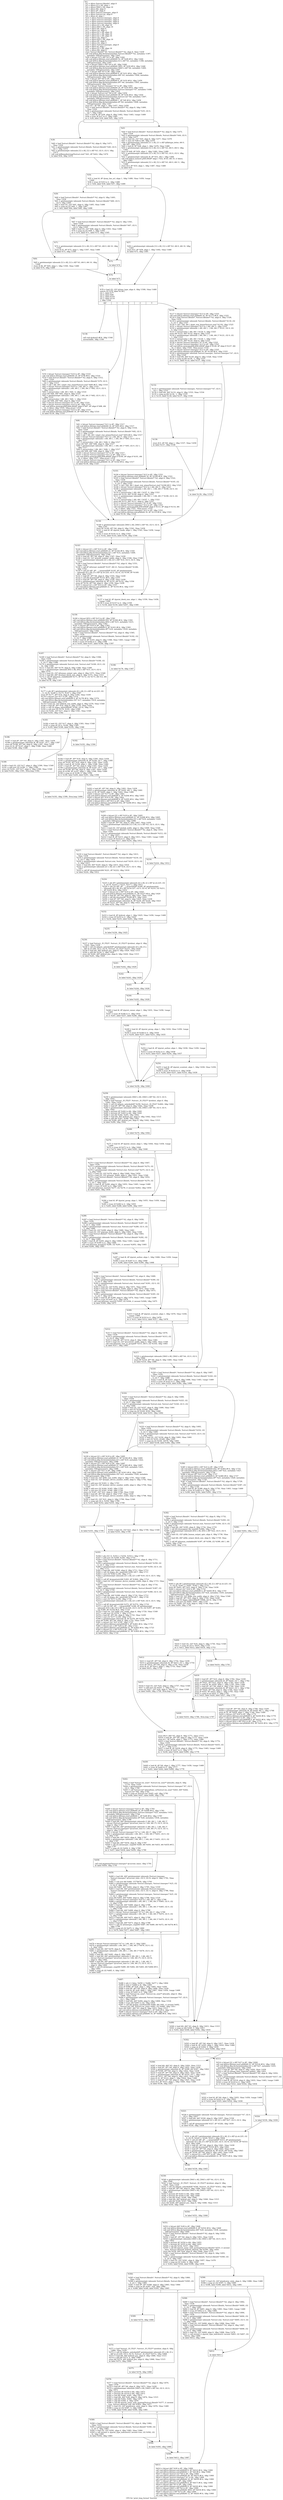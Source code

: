 digraph "CFG for 'print_long_format' function" {
	label="CFG for 'print_long_format' function";

	Node0x2399c70 [shape=record,label="{%1:\l  %2 = alloca %struct.fileinfo*, align 8\l  %3 = alloca [12 x i8], align 1\l  %4 = alloca [3643 x i8], align 16\l  %5 = alloca i64, align 8\l  %6 = alloca i8*, align 8\l  %7 = alloca %struct.timespec, align 8\l  %8 = alloca %struct.tm, align 8\l  %9 = alloca i8, align 1\l  %10 = alloca %struct.timespec, align 8\l  %11 = alloca %struct.timespec, align 8\l  %12 = alloca %struct.timespec, align 8\l  %13 = alloca %struct.timespec, align 8\l  %14 = alloca [21 x i8], align 16\l  %15 = alloca [652 x i8], align 16\l  %16 = alloca i8*, align 8\l  %17 = alloca i32, align 4\l  %18 = alloca [21 x i8], align 16\l  %19 = alloca [21 x i8], align 16\l  %20 = alloca [21 x i8], align 16\l  %21 = alloca i32, align 4\l  %22 = alloca [652 x i8], align 16\l  %23 = alloca i8*, align 8\l  %24 = alloca i32, align 4\l  %25 = alloca %struct.timespec, align 8\l  %26 = alloca i8, align 1\l  %27 = alloca [21 x i8], align 16\l  %28 = alloca i64, align 8\l  store %struct.fileinfo* %0, %struct.fileinfo** %2, align 8, !tbaa !1439\l  call void @llvm.dbg.declare(metadata %struct.fileinfo** %2, metadata !1397,\l... metadata !DIExpression()), !dbg !1443\l  %29 = bitcast [12 x i8]* %3 to i8*, !dbg !1444\l  call void @llvm.lifetime.start.p0i8(i64 12, i8* %29) #14, !dbg !1444\l  call void @llvm.dbg.declare(metadata [12 x i8]* %3, metadata !1398, metadata\l... !DIExpression()), !dbg !1445\l  %30 = bitcast [3643 x i8]* %4 to i8*, !dbg !1446\l  call void @llvm.lifetime.start.p0i8(i64 3643, i8* %30) #14, !dbg !1446\l  call void @llvm.dbg.declare(metadata [3643 x i8]* %4, metadata !1400,\l... metadata !DIExpression()), !dbg !1447\l  %31 = bitcast i64* %5 to i8*, !dbg !1448\l  call void @llvm.lifetime.start.p0i8(i64 8, i8* %31) #14, !dbg !1448\l  call void @llvm.dbg.declare(metadata i64* %5, metadata !1404, metadata\l... !DIExpression()), !dbg !1449\l  %32 = bitcast i8** %6 to i8*, !dbg !1450\l  call void @llvm.lifetime.start.p0i8(i64 8, i8* %32) #14, !dbg !1450\l  call void @llvm.dbg.declare(metadata i8** %6, metadata !1405, metadata\l... !DIExpression()), !dbg !1451\l  %33 = bitcast %struct.timespec* %7 to i8*, !dbg !1452\l  call void @llvm.lifetime.start.p0i8(i64 16, i8* %33) #14, !dbg !1452\l  call void @llvm.dbg.declare(metadata %struct.timespec* %7, metadata !1406,\l... metadata !DIExpression()), !dbg !1453\l  %34 = bitcast %struct.tm* %8 to i8*, !dbg !1454\l  call void @llvm.lifetime.start.p0i8(i64 56, i8* %34) #14, !dbg !1454\l  call void @llvm.dbg.declare(metadata %struct.tm* %8, metadata !1407,\l... metadata !DIExpression()), !dbg !1455\l  call void @llvm.lifetime.start.p0i8(i64 1, i8* %9) #14, !dbg !1456\l  call void @llvm.dbg.declare(metadata i8* %9, metadata !1408, metadata\l... !DIExpression()), !dbg !1457\l  store i8 1, i8* %9, align 1, !dbg !1457, !tbaa !1458\l  %35 = load %struct.fileinfo*, %struct.fileinfo** %2, align 8, !dbg !1460,\l... !tbaa !1439\l  %36 = getelementptr inbounds %struct.fileinfo, %struct.fileinfo* %35, i32 0,\l... i32 7, !dbg !1462\l  %37 = load i8, i8* %36, align 8, !dbg !1462, !tbaa !1463, !range !1469\l  %38 = trunc i8 %37 to i1, !dbg !1462\l  br i1 %38, label %39, label %43, !dbg !1470\l|{<s0>T|<s1>F}}"];
	Node0x2399c70:s0 -> Node0x239a7f0;
	Node0x2399c70:s1 -> Node0x239a840;
	Node0x239a7f0 [shape=record,label="{%39:\l\l  %40 = load %struct.fileinfo*, %struct.fileinfo** %2, align 8, !dbg !1471,\l... !tbaa !1439\l  %41 = getelementptr inbounds %struct.fileinfo, %struct.fileinfo* %40, i32 0,\l... i32 3, !dbg !1472\l  %42 = getelementptr inbounds [12 x i8], [12 x i8]* %3, i32 0, i32 0, !dbg\l... !1473\l  call void @filemodestring(%struct.stat* %41, i8* %42), !dbg !1474\l  br label %54, !dbg !1474\l}"];
	Node0x239a7f0 -> Node0x239a890;
	Node0x239a840 [shape=record,label="{%43:\l\l  %44 = load %struct.fileinfo*, %struct.fileinfo** %2, align 8, !dbg !1475,\l... !tbaa !1439\l  %45 = getelementptr inbounds %struct.fileinfo, %struct.fileinfo* %44, i32 0,\l... i32 4, !dbg !1477\l  %46 = load i32, i32* %45, align 8, !dbg !1477, !tbaa !1478\l  %47 = zext i32 %46 to i64, !dbg !1479\l  %48 = getelementptr inbounds [11 x i8], [11 x i8]* @filetype_letter, i64 0,\l... i64 %47, !dbg !1479\l  %49 = load i8, i8* %48, align 1, !dbg !1479, !tbaa !1480\l  %50 = getelementptr inbounds [12 x i8], [12 x i8]* %3, i64 0, i64 0, !dbg\l... !1481\l  store i8 %49, i8* %50, align 1, !dbg !1482, !tbaa !1480\l  %51 = getelementptr inbounds [12 x i8], [12 x i8]* %3, i32 0, i32 0, !dbg\l... !1483\l  %52 = getelementptr inbounds i8, i8* %51, i64 1, !dbg !1484\l  call void @llvm.memset.p0i8.i64(i8* align 1 %52, i8 63, i64 10, i1 false),\l... !dbg !1485\l  %53 = getelementptr inbounds [12 x i8], [12 x i8]* %3, i64 0, i64 11, !dbg\l... !1486\l  store i8 0, i8* %53, align 1, !dbg !1487, !tbaa !1480\l  br label %54\l}"];
	Node0x239a840 -> Node0x239a890;
	Node0x239a890 [shape=record,label="{%54:\l\l  %55 = load i8, i8* @any_has_acl, align 1, !dbg !1488, !tbaa !1458, !range\l... !1469\l  %56 = trunc i8 %55 to i1, !dbg !1488\l  br i1 %56, label %59, label %57, !dbg !1490\l|{<s0>T|<s1>F}}"];
	Node0x239a890:s0 -> Node0x239a930;
	Node0x239a890:s1 -> Node0x239a8e0;
	Node0x239a8e0 [shape=record,label="{%57:\l\l  %58 = getelementptr inbounds [12 x i8], [12 x i8]* %3, i64 0, i64 10, !dbg\l... !1491\l  store i8 0, i8* %58, align 1, !dbg !1492, !tbaa !1480\l  br label %75, !dbg !1491\l}"];
	Node0x239a8e0 -> Node0x239ab10;
	Node0x239a930 [shape=record,label="{%59:\l\l  %60 = load %struct.fileinfo*, %struct.fileinfo** %2, align 8, !dbg !1493,\l... !tbaa !1439\l  %61 = getelementptr inbounds %struct.fileinfo, %struct.fileinfo* %60, i32 0,\l... i32 9, !dbg !1495\l  %62 = load i32, i32* %61, align 4, !dbg !1495, !tbaa !1496\l  %63 = icmp eq i32 %62, 1, !dbg !1497\l  br i1 %63, label %64, label %66, !dbg !1498\l|{<s0>T|<s1>F}}"];
	Node0x239a930:s0 -> Node0x239a980;
	Node0x239a930:s1 -> Node0x239a9d0;
	Node0x239a980 [shape=record,label="{%64:\l\l  %65 = getelementptr inbounds [12 x i8], [12 x i8]* %3, i64 0, i64 10, !dbg\l... !1499\l  store i8 46, i8* %65, align 1, !dbg !1500, !tbaa !1480\l  br label %74, !dbg !1499\l}"];
	Node0x239a980 -> Node0x239aac0;
	Node0x239a9d0 [shape=record,label="{%66:\l\l  %67 = load %struct.fileinfo*, %struct.fileinfo** %2, align 8, !dbg !1501,\l... !tbaa !1439\l  %68 = getelementptr inbounds %struct.fileinfo, %struct.fileinfo* %67, i32 0,\l... i32 9, !dbg !1503\l  %69 = load i32, i32* %68, align 4, !dbg !1503, !tbaa !1496\l  %70 = icmp eq i32 %69, 2, !dbg !1504\l  br i1 %70, label %71, label %73, !dbg !1505\l|{<s0>T|<s1>F}}"];
	Node0x239a9d0:s0 -> Node0x239aa20;
	Node0x239a9d0:s1 -> Node0x239aa70;
	Node0x239aa20 [shape=record,label="{%71:\l\l  %72 = getelementptr inbounds [12 x i8], [12 x i8]* %3, i64 0, i64 10, !dbg\l... !1506\l  store i8 43, i8* %72, align 1, !dbg !1507, !tbaa !1480\l  br label %73, !dbg !1506\l}"];
	Node0x239aa20 -> Node0x239aa70;
	Node0x239aa70 [shape=record,label="{%73:\l\l  br label %74\l}"];
	Node0x239aa70 -> Node0x239aac0;
	Node0x239aac0 [shape=record,label="{%74:\l\l  br label %75\l}"];
	Node0x239aac0 -> Node0x239ab10;
	Node0x239ab10 [shape=record,label="{%75:\l\l  %76 = load i32, i32* @time_type, align 4, !dbg !1508, !tbaa !1480\l  switch i32 %76, label %138 [\l    i32 1, label %77\l    i32 0, label %90\l    i32 2, label %103\l    i32 3, label %116\l  ], !dbg !1509\l|{<s0>def|<s1>1|<s2>0|<s3>2|<s4>3}}"];
	Node0x239ab10:s0 -> Node0x239ad90;
	Node0x239ab10:s1 -> Node0x239ab60;
	Node0x239ab10:s2 -> Node0x239abb0;
	Node0x239ab10:s3 -> Node0x239ac00;
	Node0x239ab10:s4 -> Node0x239ac50;
	Node0x239ab60 [shape=record,label="{%77:\l\l  %78 = bitcast %struct.timespec* %10 to i8*, !dbg !1510\l  call void @llvm.lifetime.start.p0i8(i64 16, i8* %78) #14, !dbg !1510\l  %79 = load %struct.fileinfo*, %struct.fileinfo** %2, align 8, !dbg !1512,\l... !tbaa !1439\l  %80 = getelementptr inbounds %struct.fileinfo, %struct.fileinfo* %79, i32 0,\l... i32 3, !dbg !1513\l  %81 = call \{ i64, i64 \} @get_stat_ctime(%struct.stat* %80) #15, !dbg !1510\l  %82 = bitcast %struct.timespec* %10 to \{ i64, i64 \}*, !dbg !1510\l  %83 = getelementptr inbounds \{ i64, i64 \}, \{ i64, i64 \}* %82, i32 0, i32 0,\l... !dbg !1510\l  %84 = extractvalue \{ i64, i64 \} %81, 0, !dbg !1510\l  store i64 %84, i64* %83, align 8, !dbg !1510\l  %85 = getelementptr inbounds \{ i64, i64 \}, \{ i64, i64 \}* %82, i32 0, i32 1,\l... !dbg !1510\l  %86 = extractvalue \{ i64, i64 \} %81, 1, !dbg !1510\l  store i64 %86, i64* %85, align 8, !dbg !1510\l  %87 = bitcast %struct.timespec* %7 to i8*, !dbg !1510\l  %88 = bitcast %struct.timespec* %10 to i8*, !dbg !1510\l  call void @llvm.memcpy.p0i8.p0i8.i64(i8* align 8 %87, i8* align 8 %88, i64\l... 16, i1 false), !dbg !1510, !tbaa.struct !1514\l  %89 = bitcast %struct.timespec* %10 to i8*, !dbg !1510\l  call void @llvm.lifetime.end.p0i8(i64 16, i8* %89) #14, !dbg !1510\l  br label %139, !dbg !1516\l}"];
	Node0x239ab60 -> Node0x239ade0;
	Node0x239abb0 [shape=record,label="{%90:\l\l  %91 = bitcast %struct.timespec* %11 to i8*, !dbg !1517\l  call void @llvm.lifetime.start.p0i8(i64 16, i8* %91) #14, !dbg !1517\l  %92 = load %struct.fileinfo*, %struct.fileinfo** %2, align 8, !dbg !1518,\l... !tbaa !1439\l  %93 = getelementptr inbounds %struct.fileinfo, %struct.fileinfo* %92, i32 0,\l... i32 3, !dbg !1519\l  %94 = call \{ i64, i64 \} @get_stat_mtime(%struct.stat* %93) #15, !dbg !1517\l  %95 = bitcast %struct.timespec* %11 to \{ i64, i64 \}*, !dbg !1517\l  %96 = getelementptr inbounds \{ i64, i64 \}, \{ i64, i64 \}* %95, i32 0, i32 0,\l... !dbg !1517\l  %97 = extractvalue \{ i64, i64 \} %94, 0, !dbg !1517\l  store i64 %97, i64* %96, align 8, !dbg !1517\l  %98 = getelementptr inbounds \{ i64, i64 \}, \{ i64, i64 \}* %95, i32 0, i32 1,\l... !dbg !1517\l  %99 = extractvalue \{ i64, i64 \} %94, 1, !dbg !1517\l  store i64 %99, i64* %98, align 8, !dbg !1517\l  %100 = bitcast %struct.timespec* %7 to i8*, !dbg !1517\l  %101 = bitcast %struct.timespec* %11 to i8*, !dbg !1517\l  call void @llvm.memcpy.p0i8.p0i8.i64(i8* align 8 %100, i8* align 8 %101, i64\l... 16, i1 false), !dbg !1517, !tbaa.struct !1514\l  %102 = bitcast %struct.timespec* %11 to i8*, !dbg !1517\l  call void @llvm.lifetime.end.p0i8(i64 16, i8* %102) #14, !dbg !1517\l  br label %139, !dbg !1520\l}"];
	Node0x239abb0 -> Node0x239ade0;
	Node0x239ac00 [shape=record,label="{%103:\l\l  %104 = bitcast %struct.timespec* %12 to i8*, !dbg !1521\l  call void @llvm.lifetime.start.p0i8(i64 16, i8* %104) #14, !dbg !1521\l  %105 = load %struct.fileinfo*, %struct.fileinfo** %2, align 8, !dbg !1522,\l... !tbaa !1439\l  %106 = getelementptr inbounds %struct.fileinfo, %struct.fileinfo* %105, i32\l... 0, i32 3, !dbg !1523\l  %107 = call \{ i64, i64 \} @get_stat_atime(%struct.stat* %106) #15, !dbg !1521\l  %108 = bitcast %struct.timespec* %12 to \{ i64, i64 \}*, !dbg !1521\l  %109 = getelementptr inbounds \{ i64, i64 \}, \{ i64, i64 \}* %108, i32 0, i32\l... 0, !dbg !1521\l  %110 = extractvalue \{ i64, i64 \} %107, 0, !dbg !1521\l  store i64 %110, i64* %109, align 8, !dbg !1521\l  %111 = getelementptr inbounds \{ i64, i64 \}, \{ i64, i64 \}* %108, i32 0, i32\l... 1, !dbg !1521\l  %112 = extractvalue \{ i64, i64 \} %107, 1, !dbg !1521\l  store i64 %112, i64* %111, align 8, !dbg !1521\l  %113 = bitcast %struct.timespec* %7 to i8*, !dbg !1521\l  %114 = bitcast %struct.timespec* %12 to i8*, !dbg !1521\l  call void @llvm.memcpy.p0i8.p0i8.i64(i8* align 8 %113, i8* align 8 %114, i64\l... 16, i1 false), !dbg !1521, !tbaa.struct !1514\l  %115 = bitcast %struct.timespec* %12 to i8*, !dbg !1521\l  call void @llvm.lifetime.end.p0i8(i64 16, i8* %115) #14, !dbg !1521\l  br label %139, !dbg !1524\l}"];
	Node0x239ac00 -> Node0x239ade0;
	Node0x239ac50 [shape=record,label="{%116:\l\l  %117 = bitcast %struct.timespec* %13 to i8*, !dbg !1525\l  call void @llvm.lifetime.start.p0i8(i64 16, i8* %117) #14, !dbg !1525\l  %118 = load %struct.fileinfo*, %struct.fileinfo** %2, align 8, !dbg !1526,\l... !tbaa !1439\l  %119 = getelementptr inbounds %struct.fileinfo, %struct.fileinfo* %118, i32\l... 0, i32 3, !dbg !1527\l  %120 = call \{ i64, i64 \} @get_stat_btime(%struct.stat* %119), !dbg !1525\l  %121 = bitcast %struct.timespec* %13 to \{ i64, i64 \}*, !dbg !1525\l  %122 = getelementptr inbounds \{ i64, i64 \}, \{ i64, i64 \}* %121, i32 0, i32\l... 0, !dbg !1525\l  %123 = extractvalue \{ i64, i64 \} %120, 0, !dbg !1525\l  store i64 %123, i64* %122, align 8, !dbg !1525\l  %124 = getelementptr inbounds \{ i64, i64 \}, \{ i64, i64 \}* %121, i32 0, i32\l... 1, !dbg !1525\l  %125 = extractvalue \{ i64, i64 \} %120, 1, !dbg !1525\l  store i64 %125, i64* %124, align 8, !dbg !1525\l  %126 = bitcast %struct.timespec* %7 to i8*, !dbg !1525\l  %127 = bitcast %struct.timespec* %13 to i8*, !dbg !1525\l  call void @llvm.memcpy.p0i8.p0i8.i64(i8* align 8 %126, i8* align 8 %127, i64\l... 16, i1 false), !dbg !1525, !tbaa.struct !1514\l  %128 = bitcast %struct.timespec* %13 to i8*, !dbg !1525\l  call void @llvm.lifetime.end.p0i8(i64 16, i8* %128) #14, !dbg !1525\l  %129 = getelementptr inbounds %struct.timespec, %struct.timespec* %7, i32 0,\l... i32 0, !dbg !1528\l  %130 = load i64, i64* %129, align 8, !dbg !1528, !tbaa !1530\l  %131 = icmp eq i64 %130, -1, !dbg !1531\l  br i1 %131, label %132, label %137, !dbg !1532\l|{<s0>T|<s1>F}}"];
	Node0x239ac50:s0 -> Node0x239aca0;
	Node0x239ac50:s1 -> Node0x239ad40;
	Node0x239aca0 [shape=record,label="{%132:\l\l  %133 = getelementptr inbounds %struct.timespec, %struct.timespec* %7, i32 0,\l... i32 1, !dbg !1533\l  %134 = load i64, i64* %133, align 8, !dbg !1533, !tbaa !1534\l  %135 = icmp eq i64 %134, -1, !dbg !1535\l  br i1 %135, label %136, label %137, !dbg !1536\l|{<s0>T|<s1>F}}"];
	Node0x239aca0:s0 -> Node0x239acf0;
	Node0x239aca0:s1 -> Node0x239ad40;
	Node0x239acf0 [shape=record,label="{%136:\l\l  store i8 0, i8* %9, align 1, !dbg !1537, !tbaa !1458\l  br label %137, !dbg !1538\l}"];
	Node0x239acf0 -> Node0x239ad40;
	Node0x239ad40 [shape=record,label="{%137:\l\l  br label %139, !dbg !1539\l}"];
	Node0x239ad40 -> Node0x239ade0;
	Node0x239ad90 [shape=record,label="{%138:\l\l  call void @abort() #16, !dbg !1540\l  unreachable, !dbg !1540\l}"];
	Node0x239ade0 [shape=record,label="{%139:\l\l  %140 = getelementptr inbounds [3643 x i8], [3643 x i8]* %4, i32 0, i32 0,\l... !dbg !1541\l  store i8* %140, i8** %6, align 8, !dbg !1542, !tbaa !1439\l  %141 = load i8, i8* @print_inode, align 1, !dbg !1543, !tbaa !1458, !range\l... !1469\l  %142 = trunc i8 %141 to i1, !dbg !1543\l  br i1 %142, label %143, label %156, !dbg !1544\l|{<s0>T|<s1>F}}"];
	Node0x239ade0:s0 -> Node0x239ae30;
	Node0x239ade0:s1 -> Node0x239ae80;
	Node0x239ae30 [shape=record,label="{%143:\l\l  %144 = bitcast [21 x i8]* %14 to i8*, !dbg !1545\l  call void @llvm.lifetime.start.p0i8(i64 21, i8* %144) #14, !dbg !1545\l  call void @llvm.dbg.declare(metadata [21 x i8]* %14, metadata !1409,\l... metadata !DIExpression()), !dbg !1546\l  %145 = load i8*, i8** %6, align 8, !dbg !1547, !tbaa !1439\l  %146 = load i32, i32* @inode_number_width, align 4, !dbg !1548, !tbaa !1549\l  %147 = getelementptr inbounds [21 x i8], [21 x i8]* %14, i32 0, i32 0, !dbg\l... !1550\l  %148 = load %struct.fileinfo*, %struct.fileinfo** %2, align 8, !dbg !1551,\l... !tbaa !1439\l  %149 = call i8* @format_inode(i8* %147, i64 21, %struct.fileinfo* %148),\l... !dbg !1552\l  %150 = call i32 (i8*, i8*, ...) @sprintf(i8* %145, i8* getelementptr\l... inbounds ([5 x i8], [5 x i8]* @.str.224, i32 0, i32 0), i32 %146, i8* %149)\l... #14, !dbg !1553\l  %151 = load i8*, i8** %6, align 8, !dbg !1554, !tbaa !1439\l  %152 = call i64 @strlen(i8* %151) #15, !dbg !1555\l  %153 = load i8*, i8** %6, align 8, !dbg !1556, !tbaa !1439\l  %154 = getelementptr inbounds i8, i8* %153, i64 %152, !dbg !1556\l  store i8* %154, i8** %6, align 8, !dbg !1556, !tbaa !1439\l  %155 = bitcast [21 x i8]* %14 to i8*, !dbg !1557\l  call void @llvm.lifetime.end.p0i8(i64 21, i8* %155) #14, !dbg !1557\l  br label %156, !dbg !1558\l}"];
	Node0x239ae30 -> Node0x239ae80;
	Node0x239ae80 [shape=record,label="{%156:\l\l  %157 = load i8, i8* @print_block_size, align 1, !dbg !1559, !tbaa !1458,\l... !range !1469\l  %158 = trunc i8 %157 to i1, !dbg !1559\l  br i1 %158, label %159, label %207, !dbg !1560\l|{<s0>T|<s1>F}}"];
	Node0x239ae80:s0 -> Node0x239aed0;
	Node0x239ae80:s1 -> Node0x239b240;
	Node0x239aed0 [shape=record,label="{%159:\l\l  %160 = bitcast [652 x i8]* %15 to i8*, !dbg !1561\l  call void @llvm.lifetime.start.p0i8(i64 652, i8* %160) #14, !dbg !1561\l  call void @llvm.dbg.declare(metadata [652 x i8]* %15, metadata !1415,\l... metadata !DIExpression()), !dbg !1562\l  %161 = bitcast i8** %16 to i8*, !dbg !1563\l  call void @llvm.lifetime.start.p0i8(i64 8, i8* %161) #14, !dbg !1563\l  call void @llvm.dbg.declare(metadata i8** %16, metadata !1418, metadata\l... !DIExpression()), !dbg !1564\l  %162 = load %struct.fileinfo*, %struct.fileinfo** %2, align 8, !dbg !1565,\l... !tbaa !1439\l  %163 = getelementptr inbounds %struct.fileinfo, %struct.fileinfo* %162, i32\l... 0, i32 7, !dbg !1566\l  %164 = load i8, i8* %163, align 8, !dbg !1566, !tbaa !1463, !range !1469\l  %165 = trunc i8 %164 to i1, !dbg !1566\l  br i1 %165, label %167, label %166, !dbg !1567\l|{<s0>T|<s1>F}}"];
	Node0x239aed0:s0 -> Node0x239af70;
	Node0x239aed0:s1 -> Node0x239af20;
	Node0x239af20 [shape=record,label="{%166:\l\l  br label %176, !dbg !1567\l}"];
	Node0x239af20 -> Node0x239afc0;
	Node0x239af70 [shape=record,label="{%167:\l\l  %168 = load %struct.fileinfo*, %struct.fileinfo** %2, align 8, !dbg !1568,\l... !tbaa !1439\l  %169 = getelementptr inbounds %struct.fileinfo, %struct.fileinfo* %168, i32\l... 0, i32 3, !dbg !1568\l  %170 = getelementptr inbounds %struct.stat, %struct.stat* %169, i32 0, i32\l... 10, !dbg !1568\l  %171 = load i64, i64* %170, align 8, !dbg !1568, !tbaa !1569\l  %172 = getelementptr inbounds [652 x i8], [652 x i8]* %15, i32 0, i32 0,\l... !dbg !1570\l  %173 = load i32, i32* @human_output_opts, align 4, !dbg !1571, !tbaa !1549\l  %174 = load i64, i64* @output_block_size, align 8, !dbg !1572, !tbaa !1515\l  %175 = call i8* @human_readable(i64 %171, i8* %172, i32 %173, i64 512, i64\l... %174), !dbg !1573\l  br label %176, !dbg !1567\l}"];
	Node0x239af70 -> Node0x239afc0;
	Node0x239afc0 [shape=record,label="{%176:\l\l  %177 = phi i8* [ getelementptr inbounds ([2 x i8], [2 x i8]* @.str.225, i32\l... 0, i32 0), %166 ], [ %175, %167 ], !dbg !1567\l  store i8* %177, i8** %16, align 8, !dbg !1564, !tbaa !1439\l  %178 = bitcast i32* %17 to i8*, !dbg !1574\l  call void @llvm.lifetime.start.p0i8(i64 4, i8* %178) #14, !dbg !1574\l  call void @llvm.dbg.declare(metadata i32* %17, metadata !1419, metadata\l... !DIExpression()), !dbg !1575\l  %179 = load i32, i32* @block_size_width, align 4, !dbg !1576, !tbaa !1549\l  %180 = load i8*, i8** %16, align 8, !dbg !1578, !tbaa !1439\l  %181 = call i32 @gnu_mbswidth(i8* %180, i32 0), !dbg !1579\l  %182 = sub nsw i32 %179, %181, !dbg !1580\l  store i32 %182, i32* %17, align 4, !dbg !1581, !tbaa !1549\l  br label %183, !dbg !1582\l}"];
	Node0x239afc0 -> Node0x239b010;
	Node0x239b010 [shape=record,label="{%183:\l\l  %184 = load i32, i32* %17, align 4, !dbg !1583, !tbaa !1549\l  %185 = icmp slt i32 0, %184, !dbg !1585\l  br i1 %185, label %186, label %192, !dbg !1586\l|{<s0>T|<s1>F}}"];
	Node0x239b010:s0 -> Node0x239b060;
	Node0x239b010:s1 -> Node0x239b100;
	Node0x239b060 [shape=record,label="{%186:\l\l  %187 = load i8*, i8** %6, align 8, !dbg !1587, !tbaa !1439\l  %188 = getelementptr inbounds i8, i8* %187, i32 1, !dbg !1587\l  store i8* %188, i8** %6, align 8, !dbg !1587, !tbaa !1439\l  store i8 32, i8* %187, align 1, !dbg !1588, !tbaa !1480\l  br label %189, !dbg !1589\l}"];
	Node0x239b060 -> Node0x239b0b0;
	Node0x239b0b0 [shape=record,label="{%189:\l\l  %190 = load i32, i32* %17, align 4, !dbg !1590, !tbaa !1549\l  %191 = add nsw i32 %190, -1, !dbg !1590\l  store i32 %191, i32* %17, align 4, !dbg !1590, !tbaa !1549\l  br label %183, !dbg !1591, !llvm.loop !1592\l}"];
	Node0x239b0b0 -> Node0x239b010;
	Node0x239b100 [shape=record,label="{%192:\l\l  br label %193, !dbg !1594\l}"];
	Node0x239b100 -> Node0x239b150;
	Node0x239b150 [shape=record,label="{%193:\l\l  %194 = load i8*, i8** %16, align 8, !dbg !1595, !tbaa !1439\l  %195 = getelementptr inbounds i8, i8* %194, i32 1, !dbg !1595\l  store i8* %195, i8** %16, align 8, !dbg !1595, !tbaa !1439\l  %196 = load i8, i8* %194, align 1, !dbg !1596, !tbaa !1480\l  %197 = load i8*, i8** %6, align 8, !dbg !1597, !tbaa !1439\l  %198 = getelementptr inbounds i8, i8* %197, i32 1, !dbg !1597\l  store i8* %198, i8** %6, align 8, !dbg !1597, !tbaa !1439\l  store i8 %196, i8* %197, align 1, !dbg !1598, !tbaa !1480\l  %199 = icmp ne i8 %196, 0, !dbg !1594\l  br i1 %199, label %200, label %201, !dbg !1594\l|{<s0>T|<s1>F}}"];
	Node0x239b150:s0 -> Node0x239b1a0;
	Node0x239b150:s1 -> Node0x239b1f0;
	Node0x239b1a0 [shape=record,label="{%200:\l\l  br label %193, !dbg !1599, !llvm.loop !1600\l}"];
	Node0x239b1a0 -> Node0x239b150;
	Node0x239b1f0 [shape=record,label="{%201:\l\l  %202 = load i8*, i8** %6, align 8, !dbg !1601, !tbaa !1439\l  %203 = getelementptr inbounds i8, i8* %202, i64 -1, !dbg !1601\l  store i8 32, i8* %203, align 1, !dbg !1602, !tbaa !1480\l  %204 = bitcast i32* %17 to i8*, !dbg !1603\l  call void @llvm.lifetime.end.p0i8(i64 4, i8* %204) #14, !dbg !1603\l  %205 = bitcast i8** %16 to i8*, !dbg !1603\l  call void @llvm.lifetime.end.p0i8(i64 8, i8* %205) #14, !dbg !1603\l  %206 = bitcast [652 x i8]* %15 to i8*, !dbg !1603\l  call void @llvm.lifetime.end.p0i8(i64 652, i8* %206) #14, !dbg !1603\l  br label %207, !dbg !1604\l}"];
	Node0x239b1f0 -> Node0x239b240;
	Node0x239b240 [shape=record,label="{%207:\l\l  %208 = bitcast [21 x i8]* %18 to i8*, !dbg !1605\l  call void @llvm.lifetime.start.p0i8(i64 21, i8* %208) #14, !dbg !1605\l  call void @llvm.dbg.declare(metadata [21 x i8]* %18, metadata !1420,\l... metadata !DIExpression()), !dbg !1606\l  %209 = load i8*, i8** %6, align 8, !dbg !1607, !tbaa !1439\l  %210 = getelementptr inbounds [12 x i8], [12 x i8]* %3, i32 0, i32 0, !dbg\l... !1608\l  %211 = load i32, i32* @nlink_width, align 4, !dbg !1609, !tbaa !1549\l  %212 = load %struct.fileinfo*, %struct.fileinfo** %2, align 8, !dbg !1610,\l... !tbaa !1439\l  %213 = getelementptr inbounds %struct.fileinfo, %struct.fileinfo* %212, i32\l... 0, i32 7, !dbg !1611\l  %214 = load i8, i8* %213, align 8, !dbg !1611, !tbaa !1463, !range !1469\l  %215 = trunc i8 %214 to i1, !dbg !1611\l  br i1 %215, label %217, label %216, !dbg !1612\l|{<s0>T|<s1>F}}"];
	Node0x239b240:s0 -> Node0x239b2e0;
	Node0x239b240:s1 -> Node0x239b290;
	Node0x239b290 [shape=record,label="{%216:\l\l  br label %224, !dbg !1612\l}"];
	Node0x239b290 -> Node0x239b330;
	Node0x239b2e0 [shape=record,label="{%217:\l\l  %218 = load %struct.fileinfo*, %struct.fileinfo** %2, align 8, !dbg !1613,\l... !tbaa !1439\l  %219 = getelementptr inbounds %struct.fileinfo, %struct.fileinfo* %218, i32\l... 0, i32 3, !dbg !1614\l  %220 = getelementptr inbounds %struct.stat, %struct.stat* %219, i32 0, i32\l... 2, !dbg !1615\l  %221 = load i64, i64* %220, align 8, !dbg !1615, !tbaa !1616\l  %222 = getelementptr inbounds [21 x i8], [21 x i8]* %18, i32 0, i32 0, !dbg\l... !1617\l  %223 = call i8* @umaxtostr(i64 %221, i8* %222), !dbg !1618\l  br label %224, !dbg !1612\l}"];
	Node0x239b2e0 -> Node0x239b330;
	Node0x239b330 [shape=record,label="{%224:\l\l  %225 = phi i8* [ getelementptr inbounds ([2 x i8], [2 x i8]* @.str.225, i32\l... 0, i32 0), %216 ], [ %223, %217 ], !dbg !1612\l  %226 = call i32 (i8*, i8*, ...) @sprintf(i8* %209, i8* getelementptr\l... inbounds ([8 x i8], [8 x i8]* @.str.227, i32 0, i32 0), i8* %210, i32 %211,\l... i8* %225) #14, !dbg !1619\l  %227 = bitcast [21 x i8]* %18 to i8*, !dbg !1620\l  call void @llvm.lifetime.end.p0i8(i64 21, i8* %227) #14, !dbg !1620\l  %228 = load i8*, i8** %6, align 8, !dbg !1621, !tbaa !1439\l  %229 = call i64 @strlen(i8* %228) #15, !dbg !1622\l  %230 = load i8*, i8** %6, align 8, !dbg !1623, !tbaa !1439\l  %231 = getelementptr inbounds i8, i8* %230, i64 %229, !dbg !1623\l  store i8* %231, i8** %6, align 8, !dbg !1623, !tbaa !1439\l  br label %232, !dbg !1624\l}"];
	Node0x239b330 -> Node0x239b380;
	Node0x239b380 [shape=record,label="{%232:\l\l  %233 = load i8, i8* @dired, align 1, !dbg !1625, !tbaa !1458, !range !1469\l  %234 = trunc i8 %233 to i1, !dbg !1625\l  br i1 %234, label %235, label %243, !dbg !1628\l|{<s0>T|<s1>F}}"];
	Node0x239b380:s0 -> Node0x239b3d0;
	Node0x239b380:s1 -> Node0x239b510;
	Node0x239b3d0 [shape=record,label="{%235:\l\l  br label %236, !dbg !1625\l}"];
	Node0x239b3d0 -> Node0x239b420;
	Node0x239b420 [shape=record,label="{%236:\l\l  %237 = load %struct._IO_FILE*, %struct._IO_FILE** @stdout, align 8, !dbg\l... !1629, !tbaa !1439\l  %238 = call i32 @fputs_unlocked(i8* getelementptr inbounds ([3 x i8], [3 x\l... i8]* @.str.206, i32 0, i32 0), %struct._IO_FILE* %237), !dbg !1629\l  %239 = load i64, i64* @dired_pos, align 8, !dbg !1629, !tbaa !1515\l  %240 = add i64 %239, 2, !dbg !1629\l  store i64 %240, i64* @dired_pos, align 8, !dbg !1629, !tbaa !1515\l  br label %241, !dbg !1629\l}"];
	Node0x239b420 -> Node0x239b470;
	Node0x239b470 [shape=record,label="{%241:\l\l  br label %242, !dbg !1629\l}"];
	Node0x239b470 -> Node0x239b4c0;
	Node0x239b4c0 [shape=record,label="{%242:\l\l  br label %243, !dbg !1629\l}"];
	Node0x239b4c0 -> Node0x239b510;
	Node0x239b510 [shape=record,label="{%243:\l\l  br label %244, !dbg !1628\l}"];
	Node0x239b510 -> Node0x239b560;
	Node0x239b560 [shape=record,label="{%244:\l\l  br label %245, !dbg !1628\l}"];
	Node0x239b560 -> Node0x239b5b0;
	Node0x239b5b0 [shape=record,label="{%245:\l\l  %246 = load i8, i8* @print_owner, align 1, !dbg !1631, !tbaa !1458, !range\l... !1469\l  %247 = trunc i8 %246 to i1, !dbg !1631\l  br i1 %247, label %257, label %248, !dbg !1633\l|{<s0>T|<s1>F}}"];
	Node0x239b5b0:s0 -> Node0x239b6f0;
	Node0x239b5b0:s1 -> Node0x239b600;
	Node0x239b600 [shape=record,label="{%248:\l\l  %249 = load i8, i8* @print_group, align 1, !dbg !1634, !tbaa !1458, !range\l... !1469\l  %250 = trunc i8 %249 to i1, !dbg !1634\l  br i1 %250, label %257, label %251, !dbg !1635\l|{<s0>T|<s1>F}}"];
	Node0x239b600:s0 -> Node0x239b6f0;
	Node0x239b600:s1 -> Node0x239b650;
	Node0x239b650 [shape=record,label="{%251:\l\l  %252 = load i8, i8* @print_author, align 1, !dbg !1636, !tbaa !1458, !range\l... !1469\l  %253 = trunc i8 %252 to i1, !dbg !1636\l  br i1 %253, label %257, label %254, !dbg !1637\l|{<s0>T|<s1>F}}"];
	Node0x239b650:s0 -> Node0x239b6f0;
	Node0x239b650:s1 -> Node0x239b6a0;
	Node0x239b6a0 [shape=record,label="{%254:\l\l  %255 = load i8, i8* @print_scontext, align 1, !dbg !1638, !tbaa !1458,\l... !range !1469\l  %256 = trunc i8 %255 to i1, !dbg !1638\l  br i1 %256, label %257, label %319, !dbg !1639\l|{<s0>T|<s1>F}}"];
	Node0x239b6a0:s0 -> Node0x239b6f0;
	Node0x239b6a0:s1 -> Node0x239bab0;
	Node0x239b6f0 [shape=record,label="{%257:\l\l  br label %258, !dbg !1640\l}"];
	Node0x239b6f0 -> Node0x239b740;
	Node0x239b740 [shape=record,label="{%258:\l\l  %259 = getelementptr inbounds [3643 x i8], [3643 x i8]* %4, i32 0, i32 0,\l... !dbg !1642\l  %260 = load %struct._IO_FILE*, %struct._IO_FILE** @stdout, align 8, !dbg\l... !1642, !tbaa !1439\l  %261 = call i32 @fputs_unlocked(i8* %259, %struct._IO_FILE* %260), !dbg !1642\l  %262 = load i8*, i8** %6, align 8, !dbg !1642, !tbaa !1439\l  %263 = getelementptr inbounds [3643 x i8], [3643 x i8]* %4, i32 0, i32 0,\l... !dbg !1642\l  %264 = ptrtoint i8* %262 to i64, !dbg !1642\l  %265 = ptrtoint i8* %263 to i64, !dbg !1642\l  %266 = sub i64 %264, %265, !dbg !1642\l  %267 = load i64, i64* @dired_pos, align 8, !dbg !1642, !tbaa !1515\l  %268 = add i64 %267, %266, !dbg !1642\l  store i64 %268, i64* @dired_pos, align 8, !dbg !1642, !tbaa !1515\l  br label %269, !dbg !1642\l}"];
	Node0x239b740 -> Node0x239b790;
	Node0x239b790 [shape=record,label="{%269:\l\l  br label %270, !dbg !1642\l}"];
	Node0x239b790 -> Node0x239b7e0;
	Node0x239b7e0 [shape=record,label="{%270:\l\l  %271 = load i8, i8* @print_owner, align 1, !dbg !1644, !tbaa !1458, !range\l... !1469\l  %272 = trunc i8 %271 to i1, !dbg !1644\l  br i1 %272, label %273, label %283, !dbg !1646\l|{<s0>T|<s1>F}}"];
	Node0x239b7e0:s0 -> Node0x239b830;
	Node0x239b7e0:s1 -> Node0x239b880;
	Node0x239b830 [shape=record,label="{%273:\l\l  %274 = load %struct.fileinfo*, %struct.fileinfo** %2, align 8, !dbg !1647,\l... !tbaa !1439\l  %275 = getelementptr inbounds %struct.fileinfo, %struct.fileinfo* %274, i32\l... 0, i32 3, !dbg !1648\l  %276 = getelementptr inbounds %struct.stat, %struct.stat* %275, i32 0, i32\l... 4, !dbg !1649\l  %277 = load i32, i32* %276, align 4, !dbg !1649, !tbaa !1650\l  %278 = load i32, i32* @owner_width, align 4, !dbg !1651, !tbaa !1549\l  %279 = load %struct.fileinfo*, %struct.fileinfo** %2, align 8, !dbg !1652,\l... !tbaa !1439\l  %280 = getelementptr inbounds %struct.fileinfo, %struct.fileinfo* %279, i32\l... 0, i32 7, !dbg !1653\l  %281 = load i8, i8* %280, align 8, !dbg !1653, !tbaa !1463, !range !1469\l  %282 = trunc i8 %281 to i1, !dbg !1653\l  call void @format_user(i32 %277, i32 %278, i1 zeroext %282), !dbg !1654\l  br label %283, !dbg !1654\l}"];
	Node0x239b830 -> Node0x239b880;
	Node0x239b880 [shape=record,label="{%283:\l\l  %284 = load i8, i8* @print_group, align 1, !dbg !1655, !tbaa !1458, !range\l... !1469\l  %285 = trunc i8 %284 to i1, !dbg !1655\l  br i1 %285, label %286, label %296, !dbg !1657\l|{<s0>T|<s1>F}}"];
	Node0x239b880:s0 -> Node0x239b8d0;
	Node0x239b880:s1 -> Node0x239b920;
	Node0x239b8d0 [shape=record,label="{%286:\l\l  %287 = load %struct.fileinfo*, %struct.fileinfo** %2, align 8, !dbg !1658,\l... !tbaa !1439\l  %288 = getelementptr inbounds %struct.fileinfo, %struct.fileinfo* %287, i32\l... 0, i32 3, !dbg !1659\l  %289 = getelementptr inbounds %struct.stat, %struct.stat* %288, i32 0, i32\l... 5, !dbg !1660\l  %290 = load i32, i32* %289, align 8, !dbg !1660, !tbaa !1661\l  %291 = load i32, i32* @group_width, align 4, !dbg !1662, !tbaa !1549\l  %292 = load %struct.fileinfo*, %struct.fileinfo** %2, align 8, !dbg !1663,\l... !tbaa !1439\l  %293 = getelementptr inbounds %struct.fileinfo, %struct.fileinfo* %292, i32\l... 0, i32 7, !dbg !1664\l  %294 = load i8, i8* %293, align 8, !dbg !1664, !tbaa !1463, !range !1469\l  %295 = trunc i8 %294 to i1, !dbg !1664\l  call void @format_group(i32 %290, i32 %291, i1 zeroext %295), !dbg !1665\l  br label %296, !dbg !1665\l}"];
	Node0x239b8d0 -> Node0x239b920;
	Node0x239b920 [shape=record,label="{%296:\l\l  %297 = load i8, i8* @print_author, align 1, !dbg !1666, !tbaa !1458, !range\l... !1469\l  %298 = trunc i8 %297 to i1, !dbg !1666\l  br i1 %298, label %299, label %309, !dbg !1668\l|{<s0>T|<s1>F}}"];
	Node0x239b920:s0 -> Node0x239b970;
	Node0x239b920:s1 -> Node0x239b9c0;
	Node0x239b970 [shape=record,label="{%299:\l\l  %300 = load %struct.fileinfo*, %struct.fileinfo** %2, align 8, !dbg !1669,\l... !tbaa !1439\l  %301 = getelementptr inbounds %struct.fileinfo, %struct.fileinfo* %300, i32\l... 0, i32 3, !dbg !1670\l  %302 = getelementptr inbounds %struct.stat, %struct.stat* %301, i32 0, i32\l... 4, !dbg !1671\l  %303 = load i32, i32* %302, align 4, !dbg !1671, !tbaa !1650\l  %304 = load i32, i32* @author_width, align 4, !dbg !1672, !tbaa !1549\l  %305 = load %struct.fileinfo*, %struct.fileinfo** %2, align 8, !dbg !1673,\l... !tbaa !1439\l  %306 = getelementptr inbounds %struct.fileinfo, %struct.fileinfo* %305, i32\l... 0, i32 7, !dbg !1674\l  %307 = load i8, i8* %306, align 8, !dbg !1674, !tbaa !1463, !range !1469\l  %308 = trunc i8 %307 to i1, !dbg !1674\l  call void @format_user(i32 %303, i32 %304, i1 zeroext %308), !dbg !1675\l  br label %309, !dbg !1675\l}"];
	Node0x239b970 -> Node0x239b9c0;
	Node0x239b9c0 [shape=record,label="{%309:\l\l  %310 = load i8, i8* @print_scontext, align 1, !dbg !1676, !tbaa !1458,\l... !range !1469\l  %311 = trunc i8 %310 to i1, !dbg !1676\l  br i1 %311, label %312, label %317, !dbg !1678\l|{<s0>T|<s1>F}}"];
	Node0x239b9c0:s0 -> Node0x239ba10;
	Node0x239b9c0:s1 -> Node0x239ba60;
	Node0x239ba10 [shape=record,label="{%312:\l\l  %313 = load %struct.fileinfo*, %struct.fileinfo** %2, align 8, !dbg !1679,\l... !tbaa !1439\l  %314 = getelementptr inbounds %struct.fileinfo, %struct.fileinfo* %313, i32\l... 0, i32 6, !dbg !1680\l  %315 = load i8*, i8** %314, align 8, !dbg !1680, !tbaa !1681\l  %316 = load i32, i32* @scontext_width, align 4, !dbg !1682, !tbaa !1549\l  call void @format_user_or_group(i8* %315, i64 0, i32 %316), !dbg !1683\l  br label %317, !dbg !1683\l}"];
	Node0x239ba10 -> Node0x239ba60;
	Node0x239ba60 [shape=record,label="{%317:\l\l  %318 = getelementptr inbounds [3643 x i8], [3643 x i8]* %4, i32 0, i32 0,\l... !dbg !1684\l  store i8* %318, i8** %6, align 8, !dbg !1685, !tbaa !1439\l  br label %319, !dbg !1686\l}"];
	Node0x239ba60 -> Node0x239bab0;
	Node0x239bab0 [shape=record,label="{%319:\l\l  %320 = load %struct.fileinfo*, %struct.fileinfo** %2, align 8, !dbg !1687,\l... !tbaa !1439\l  %321 = getelementptr inbounds %struct.fileinfo, %struct.fileinfo* %320, i32\l... 0, i32 7, !dbg !1688\l  %322 = load i8, i8* %321, align 8, !dbg !1688, !tbaa !1463, !range !1469\l  %323 = trunc i8 %322 to i1, !dbg !1688\l  br i1 %323, label %324, label %384, !dbg !1689\l|{<s0>T|<s1>F}}"];
	Node0x239bab0:s0 -> Node0x239bb00;
	Node0x239bab0:s1 -> Node0x239bce0;
	Node0x239bb00 [shape=record,label="{%324:\l\l  %325 = load %struct.fileinfo*, %struct.fileinfo** %2, align 8, !dbg !1690,\l... !tbaa !1439\l  %326 = getelementptr inbounds %struct.fileinfo, %struct.fileinfo* %325, i32\l... 0, i32 3, !dbg !1690\l  %327 = getelementptr inbounds %struct.stat, %struct.stat* %326, i32 0, i32\l... 3, !dbg !1690\l  %328 = load i32, i32* %327, align 8, !dbg !1690, !tbaa !1691\l  %329 = and i32 %328, 61440, !dbg !1690\l  %330 = icmp eq i32 %329, 8192, !dbg !1690\l  br i1 %330, label %338, label %331, !dbg !1692\l|{<s0>T|<s1>F}}"];
	Node0x239bb00:s0 -> Node0x239bba0;
	Node0x239bb00:s1 -> Node0x239bb50;
	Node0x239bb50 [shape=record,label="{%331:\l\l  %332 = load %struct.fileinfo*, %struct.fileinfo** %2, align 8, !dbg !1693,\l... !tbaa !1439\l  %333 = getelementptr inbounds %struct.fileinfo, %struct.fileinfo* %332, i32\l... 0, i32 3, !dbg !1693\l  %334 = getelementptr inbounds %struct.stat, %struct.stat* %333, i32 0, i32\l... 3, !dbg !1693\l  %335 = load i32, i32* %334, align 8, !dbg !1693, !tbaa !1691\l  %336 = and i32 %335, 61440, !dbg !1693\l  %337 = icmp eq i32 %336, 24576, !dbg !1693\l  br i1 %337, label %338, label %384, !dbg !1694\l|{<s0>T|<s1>F}}"];
	Node0x239bb50:s0 -> Node0x239bba0;
	Node0x239bb50:s1 -> Node0x239bce0;
	Node0x239bba0 [shape=record,label="{%338:\l\l  %339 = bitcast [21 x i8]* %19 to i8*, !dbg !1695\l  call void @llvm.lifetime.start.p0i8(i64 21, i8* %339) #14, !dbg !1695\l  call void @llvm.dbg.declare(metadata [21 x i8]* %19, metadata !1422,\l... metadata !DIExpression()), !dbg !1696\l  %340 = bitcast [21 x i8]* %20 to i8*, !dbg !1697\l  call void @llvm.lifetime.start.p0i8(i64 21, i8* %340) #14, !dbg !1697\l  call void @llvm.dbg.declare(metadata [21 x i8]* %20, metadata !1425,\l... metadata !DIExpression()), !dbg !1698\l  %341 = bitcast i32* %21 to i8*, !dbg !1699\l  call void @llvm.lifetime.start.p0i8(i64 4, i8* %341) #14, !dbg !1699\l  call void @llvm.dbg.declare(metadata i32* %21, metadata !1426, metadata\l... !DIExpression()), !dbg !1700\l  %342 = load i32, i32* @file_size_width, align 4, !dbg !1701, !tbaa !1549\l  %343 = load i32, i32* @major_device_number_width, align 4, !dbg !1702, !tbaa\l... !1549\l  %344 = add nsw i32 %343, 2, !dbg !1703\l  %345 = load i32, i32* @minor_device_number_width, align 4, !dbg !1704, !tbaa\l... !1549\l  %346 = add nsw i32 %344, %345, !dbg !1705\l  %347 = sub nsw i32 %342, %346, !dbg !1706\l  store i32 %347, i32* %21, align 4, !dbg !1700, !tbaa !1549\l  %348 = load i8*, i8** %6, align 8, !dbg !1707, !tbaa !1439\l  %349 = load i32, i32* @major_device_number_width, align 4, !dbg !1708, !tbaa\l... !1549\l  %350 = load i32, i32* %21, align 4, !dbg !1709, !tbaa !1549\l  %351 = icmp sgt i32 0, %350, !dbg !1709\l  br i1 %351, label %352, label %353, !dbg !1709\l|{<s0>T|<s1>F}}"];
	Node0x239bba0:s0 -> Node0x239bbf0;
	Node0x239bba0:s1 -> Node0x239bc40;
	Node0x239bbf0 [shape=record,label="{%352:\l\l  br label %355, !dbg !1709\l}"];
	Node0x239bbf0 -> Node0x239bc90;
	Node0x239bc40 [shape=record,label="{%353:\l\l  %354 = load i32, i32* %21, align 4, !dbg !1709, !tbaa !1549\l  br label %355, !dbg !1709\l}"];
	Node0x239bc40 -> Node0x239bc90;
	Node0x239bc90 [shape=record,label="{%355:\l\l  %356 = phi i32 [ 0, %352 ], [ %354, %353 ], !dbg !1709\l  %357 = add nsw i32 %349, %356, !dbg !1710\l  %358 = load %struct.fileinfo*, %struct.fileinfo** %2, align 8, !dbg !1711,\l... !tbaa !1439\l  %359 = getelementptr inbounds %struct.fileinfo, %struct.fileinfo* %358, i32\l... 0, i32 3, !dbg !1711\l  %360 = getelementptr inbounds %struct.stat, %struct.stat* %359, i32 0, i32\l... 7, !dbg !1711\l  %361 = load i64, i64* %360, align 8, !dbg !1711, !tbaa !1712\l  %362 = call i32 @gnu_dev_major(i64 %361) #17, !dbg !1711\l  %363 = zext i32 %362 to i64, !dbg !1711\l  %364 = getelementptr inbounds [21 x i8], [21 x i8]* %19, i32 0, i32 0, !dbg\l... !1713\l  %365 = call i8* @umaxtostr(i64 %363, i8* %364), !dbg !1714\l  %366 = load i32, i32* @minor_device_number_width, align 4, !dbg !1715, !tbaa\l... !1549\l  %367 = load %struct.fileinfo*, %struct.fileinfo** %2, align 8, !dbg !1716,\l... !tbaa !1439\l  %368 = getelementptr inbounds %struct.fileinfo, %struct.fileinfo* %367, i32\l... 0, i32 3, !dbg !1716\l  %369 = getelementptr inbounds %struct.stat, %struct.stat* %368, i32 0, i32\l... 7, !dbg !1716\l  %370 = load i64, i64* %369, align 8, !dbg !1716, !tbaa !1712\l  %371 = call i32 @gnu_dev_minor(i64 %370) #17, !dbg !1716\l  %372 = zext i32 %371 to i64, !dbg !1716\l  %373 = getelementptr inbounds [21 x i8], [21 x i8]* %20, i32 0, i32 0, !dbg\l... !1717\l  %374 = call i8* @umaxtostr(i64 %372, i8* %373), !dbg !1718\l  %375 = call i32 (i8*, i8*, ...) @sprintf(i8* %348, i8* getelementptr\l... inbounds ([10 x i8], [10 x i8]* @.str.228, i32 0, i32 0), i32 %357, i8* %365,\l... i32 %366, i8* %374) #14, !dbg !1719\l  %376 = load i32, i32* @file_size_width, align 4, !dbg !1720, !tbaa !1549\l  %377 = add nsw i32 %376, 1, !dbg !1721\l  %378 = load i8*, i8** %6, align 8, !dbg !1722, !tbaa !1439\l  %379 = sext i32 %377 to i64, !dbg !1722\l  %380 = getelementptr inbounds i8, i8* %378, i64 %379, !dbg !1722\l  store i8* %380, i8** %6, align 8, !dbg !1722, !tbaa !1439\l  %381 = bitcast i32* %21 to i8*, !dbg !1723\l  call void @llvm.lifetime.end.p0i8(i64 4, i8* %381) #14, !dbg !1723\l  %382 = bitcast [21 x i8]* %20 to i8*, !dbg !1723\l  call void @llvm.lifetime.end.p0i8(i64 21, i8* %382) #14, !dbg !1723\l  %383 = bitcast [21 x i8]* %19 to i8*, !dbg !1723\l  call void @llvm.lifetime.end.p0i8(i64 21, i8* %383) #14, !dbg !1723\l  br label %433, !dbg !1724\l}"];
	Node0x239bc90 -> Node0x239c050;
	Node0x239bce0 [shape=record,label="{%384:\l\l  %385 = bitcast [652 x i8]* %22 to i8*, !dbg !1725\l  call void @llvm.lifetime.start.p0i8(i64 652, i8* %385) #14, !dbg !1725\l  call void @llvm.dbg.declare(metadata [652 x i8]* %22, metadata !1427,\l... metadata !DIExpression()), !dbg !1726\l  %386 = bitcast i8** %23 to i8*, !dbg !1727\l  call void @llvm.lifetime.start.p0i8(i64 8, i8* %386) #14, !dbg !1727\l  call void @llvm.dbg.declare(metadata i8** %23, metadata !1429, metadata\l... !DIExpression()), !dbg !1728\l  %387 = load %struct.fileinfo*, %struct.fileinfo** %2, align 8, !dbg !1729,\l... !tbaa !1439\l  %388 = getelementptr inbounds %struct.fileinfo, %struct.fileinfo* %387, i32\l... 0, i32 7, !dbg !1730\l  %389 = load i8, i8* %388, align 8, !dbg !1730, !tbaa !1463, !range !1469\l  %390 = trunc i8 %389 to i1, !dbg !1730\l  br i1 %390, label %392, label %391, !dbg !1731\l|{<s0>T|<s1>F}}"];
	Node0x239bce0:s0 -> Node0x239bd80;
	Node0x239bce0:s1 -> Node0x239bd30;
	Node0x239bd30 [shape=record,label="{%391:\l\l  br label %402, !dbg !1731\l}"];
	Node0x239bd30 -> Node0x239bdd0;
	Node0x239bd80 [shape=record,label="{%392:\l\l  %393 = load %struct.fileinfo*, %struct.fileinfo** %2, align 8, !dbg !1732,\l... !tbaa !1439\l  %394 = getelementptr inbounds %struct.fileinfo, %struct.fileinfo* %393, i32\l... 0, i32 3, !dbg !1733\l  %395 = getelementptr inbounds %struct.stat, %struct.stat* %394, i32 0, i32\l... 8, !dbg !1734\l  %396 = load i64, i64* %395, align 8, !dbg !1734, !tbaa !1735\l  %397 = call i64 @unsigned_file_size(i64 %396), !dbg !1736\l  %398 = getelementptr inbounds [652 x i8], [652 x i8]* %22, i32 0, i32 0,\l... !dbg !1737\l  %399 = load i32, i32* @file_human_output_opts, align 4, !dbg !1738, !tbaa\l... !1549\l  %400 = load i64, i64* @file_output_block_size, align 8, !dbg !1739, !tbaa\l... !1515\l  %401 = call i8* @human_readable(i64 %397, i8* %398, i32 %399, i64 1, i64\l... %400), !dbg !1740\l  br label %402, !dbg !1731\l}"];
	Node0x239bd80 -> Node0x239bdd0;
	Node0x239bdd0 [shape=record,label="{%402:\l\l  %403 = phi i8* [ getelementptr inbounds ([2 x i8], [2 x i8]* @.str.225, i32\l... 0, i32 0), %391 ], [ %401, %392 ], !dbg !1731\l  store i8* %403, i8** %23, align 8, !dbg !1728, !tbaa !1439\l  %404 = bitcast i32* %24 to i8*, !dbg !1741\l  call void @llvm.lifetime.start.p0i8(i64 4, i8* %404) #14, !dbg !1741\l  call void @llvm.dbg.declare(metadata i32* %24, metadata !1430, metadata\l... !DIExpression()), !dbg !1742\l  %405 = load i32, i32* @file_size_width, align 4, !dbg !1743, !tbaa !1549\l  %406 = load i8*, i8** %23, align 8, !dbg !1745, !tbaa !1439\l  %407 = call i32 @gnu_mbswidth(i8* %406, i32 0), !dbg !1746\l  %408 = sub nsw i32 %405, %407, !dbg !1747\l  store i32 %408, i32* %24, align 4, !dbg !1748, !tbaa !1549\l  br label %409, !dbg !1749\l}"];
	Node0x239bdd0 -> Node0x239be20;
	Node0x239be20 [shape=record,label="{%409:\l\l  %410 = load i32, i32* %24, align 4, !dbg !1750, !tbaa !1549\l  %411 = icmp slt i32 0, %410, !dbg !1752\l  br i1 %411, label %412, label %418, !dbg !1753\l|{<s0>T|<s1>F}}"];
	Node0x239be20:s0 -> Node0x239be70;
	Node0x239be20:s1 -> Node0x239bf10;
	Node0x239be70 [shape=record,label="{%412:\l\l  %413 = load i8*, i8** %6, align 8, !dbg !1754, !tbaa !1439\l  %414 = getelementptr inbounds i8, i8* %413, i32 1, !dbg !1754\l  store i8* %414, i8** %6, align 8, !dbg !1754, !tbaa !1439\l  store i8 32, i8* %413, align 1, !dbg !1755, !tbaa !1480\l  br label %415, !dbg !1756\l}"];
	Node0x239be70 -> Node0x239bec0;
	Node0x239bec0 [shape=record,label="{%415:\l\l  %416 = load i32, i32* %24, align 4, !dbg !1757, !tbaa !1549\l  %417 = add nsw i32 %416, -1, !dbg !1757\l  store i32 %417, i32* %24, align 4, !dbg !1757, !tbaa !1549\l  br label %409, !dbg !1758, !llvm.loop !1759\l}"];
	Node0x239bec0 -> Node0x239be20;
	Node0x239bf10 [shape=record,label="{%418:\l\l  br label %419, !dbg !1761\l}"];
	Node0x239bf10 -> Node0x239bf60;
	Node0x239bf60 [shape=record,label="{%419:\l\l  %420 = load i8*, i8** %23, align 8, !dbg !1762, !tbaa !1439\l  %421 = getelementptr inbounds i8, i8* %420, i32 1, !dbg !1762\l  store i8* %421, i8** %23, align 8, !dbg !1762, !tbaa !1439\l  %422 = load i8, i8* %420, align 1, !dbg !1763, !tbaa !1480\l  %423 = load i8*, i8** %6, align 8, !dbg !1764, !tbaa !1439\l  %424 = getelementptr inbounds i8, i8* %423, i32 1, !dbg !1764\l  store i8* %424, i8** %6, align 8, !dbg !1764, !tbaa !1439\l  store i8 %422, i8* %423, align 1, !dbg !1765, !tbaa !1480\l  %425 = icmp ne i8 %422, 0, !dbg !1761\l  br i1 %425, label %426, label %427, !dbg !1761\l|{<s0>T|<s1>F}}"];
	Node0x239bf60:s0 -> Node0x239bfb0;
	Node0x239bf60:s1 -> Node0x239c000;
	Node0x239bfb0 [shape=record,label="{%426:\l\l  br label %419, !dbg !1766, !llvm.loop !1767\l}"];
	Node0x239bfb0 -> Node0x239bf60;
	Node0x239c000 [shape=record,label="{%427:\l\l  %428 = load i8*, i8** %6, align 8, !dbg !1768, !tbaa !1439\l  %429 = getelementptr inbounds i8, i8* %428, i64 -1, !dbg !1768\l  store i8 32, i8* %429, align 1, !dbg !1769, !tbaa !1480\l  %430 = bitcast i32* %24 to i8*, !dbg !1770\l  call void @llvm.lifetime.end.p0i8(i64 4, i8* %430) #14, !dbg !1770\l  %431 = bitcast i8** %23 to i8*, !dbg !1770\l  call void @llvm.lifetime.end.p0i8(i64 8, i8* %431) #14, !dbg !1770\l  %432 = bitcast [652 x i8]* %22 to i8*, !dbg !1770\l  call void @llvm.lifetime.end.p0i8(i64 652, i8* %432) #14, !dbg !1770\l  br label %433\l}"];
	Node0x239c000 -> Node0x239c050;
	Node0x239c050 [shape=record,label="{%433:\l\l  store i64 0, i64* %5, align 8, !dbg !1771, !tbaa !1515\l  %434 = load i8*, i8** %6, align 8, !dbg !1772, !tbaa !1439\l  store i8 1, i8* %434, align 1, !dbg !1773, !tbaa !1480\l  %435 = load %struct.fileinfo*, %struct.fileinfo** %2, align 8, !dbg !1774,\l... !tbaa !1439\l  %436 = getelementptr inbounds %struct.fileinfo, %struct.fileinfo* %435, i32\l... 0, i32 7, !dbg !1775\l  %437 = load i8, i8* %436, align 8, !dbg !1775, !tbaa !1463, !range !1469\l  %438 = trunc i8 %437 to i1, !dbg !1775\l  br i1 %438, label %439, label %499, !dbg !1776\l|{<s0>T|<s1>F}}"];
	Node0x239c050:s0 -> Node0x239c0a0;
	Node0x239c050:s1 -> Node0x239c2d0;
	Node0x239c0a0 [shape=record,label="{%439:\l\l  %440 = load i8, i8* %9, align 1, !dbg !1777, !tbaa !1458, !range !1469\l  %441 = trunc i8 %440 to i1, !dbg !1777\l  br i1 %441, label %442, label %499, !dbg !1778\l|{<s0>T|<s1>F}}"];
	Node0x239c0a0:s0 -> Node0x239c0f0;
	Node0x239c0a0:s1 -> Node0x239c2d0;
	Node0x239c0f0 [shape=record,label="{%442:\l\l  %443 = load %struct.tm_zone*, %struct.tm_zone** @localtz, align 8, !dbg\l... !1779, !tbaa !1439\l  %444 = getelementptr inbounds %struct.timespec, %struct.timespec* %7, i32 0,\l... i32 0, !dbg !1780\l  %445 = call %struct.tm* @localtime_rz(%struct.tm_zone* %443, i64* %444,\l... %struct.tm* %8), !dbg !1781\l  %446 = icmp ne %struct.tm* %445, null, !dbg !1781\l  br i1 %446, label %447, label %499, !dbg !1782\l|{<s0>T|<s1>F}}"];
	Node0x239c0f0:s0 -> Node0x239c140;
	Node0x239c0f0:s1 -> Node0x239c2d0;
	Node0x239c140 [shape=record,label="{%447:\l\l  %448 = bitcast %struct.timespec* %25 to i8*, !dbg !1783\l  call void @llvm.lifetime.start.p0i8(i64 16, i8* %448) #14, !dbg !1783\l  call void @llvm.dbg.declare(metadata %struct.timespec* %25, metadata !1431,\l... metadata !DIExpression()), !dbg !1784\l  call void @llvm.lifetime.start.p0i8(i64 1, i8* %26) #14, !dbg !1785\l  call void @llvm.dbg.declare(metadata i8* %26, metadata !1434, metadata\l... !DIExpression()), !dbg !1786\l  %449 = load i64, i64* getelementptr inbounds (\{ i64, i64 \}, \{ i64, i64 \}*\l... bitcast (%struct.timespec* @current_time to \{ i64, i64 \}*), i32 0, i32 0),\l... align 8, !dbg !1787\l  %450 = load i64, i64* getelementptr inbounds (\{ i64, i64 \}, \{ i64, i64 \}*\l... bitcast (%struct.timespec* @current_time to \{ i64, i64 \}*), i32 0, i32 1),\l... align 8, !dbg !1787\l  %451 = bitcast %struct.timespec* %7 to \{ i64, i64 \}*, !dbg !1787\l  %452 = getelementptr inbounds \{ i64, i64 \}, \{ i64, i64 \}* %451, i32 0, i32\l... 0, !dbg !1787\l  %453 = load i64, i64* %452, align 8, !dbg !1787\l  %454 = getelementptr inbounds \{ i64, i64 \}, \{ i64, i64 \}* %451, i32 0, i32\l... 1, !dbg !1787\l  %455 = load i64, i64* %454, align 8, !dbg !1787\l  %456 = call i32 @timespec_cmp(i64 %449, i64 %450, i64 %453, i64 %455) #15,\l... !dbg !1787\l  %457 = icmp slt i32 %456, 0, !dbg !1789\l  br i1 %457, label %458, label %459, !dbg !1790\l|{<s0>T|<s1>F}}"];
	Node0x239c140:s0 -> Node0x239c190;
	Node0x239c140:s1 -> Node0x239c1e0;
	Node0x239c190 [shape=record,label="{%458:\l\l  call void @gettime(%struct.timespec* @current_time), !dbg !1791\l  br label %459, !dbg !1791\l}"];
	Node0x239c190 -> Node0x239c1e0;
	Node0x239c1e0 [shape=record,label="{%459:\l\l  %460 = load i64, i64* getelementptr inbounds (%struct.timespec,\l... %struct.timespec* @current_time, i32 0, i32 0), align 8, !dbg !1792, !tbaa\l... !1530\l  %461 = sub nsw i64 %460, 15778476, !dbg !1793\l  %462 = getelementptr inbounds %struct.timespec, %struct.timespec* %25, i32\l... 0, i32 0, !dbg !1794\l  store i64 %461, i64* %462, align 8, !dbg !1795, !tbaa !1530\l  %463 = load i64, i64* getelementptr inbounds (%struct.timespec,\l... %struct.timespec* @current_time, i32 0, i32 1), align 8, !dbg !1796, !tbaa\l... !1534\l  %464 = getelementptr inbounds %struct.timespec, %struct.timespec* %25, i32\l... 0, i32 1, !dbg !1797\l  store i64 %463, i64* %464, align 8, !dbg !1798, !tbaa !1534\l  %465 = bitcast %struct.timespec* %25 to \{ i64, i64 \}*, !dbg !1799\l  %466 = getelementptr inbounds \{ i64, i64 \}, \{ i64, i64 \}* %465, i32 0, i32\l... 0, !dbg !1799\l  %467 = load i64, i64* %466, align 8, !dbg !1799\l  %468 = getelementptr inbounds \{ i64, i64 \}, \{ i64, i64 \}* %465, i32 0, i32\l... 1, !dbg !1799\l  %469 = load i64, i64* %468, align 8, !dbg !1799\l  %470 = bitcast %struct.timespec* %7 to \{ i64, i64 \}*, !dbg !1799\l  %471 = getelementptr inbounds \{ i64, i64 \}, \{ i64, i64 \}* %470, i32 0, i32\l... 0, !dbg !1799\l  %472 = load i64, i64* %471, align 8, !dbg !1799\l  %473 = getelementptr inbounds \{ i64, i64 \}, \{ i64, i64 \}* %470, i32 0, i32\l... 1, !dbg !1799\l  %474 = load i64, i64* %473, align 8, !dbg !1799\l  %475 = call i32 @timespec_cmp(i64 %467, i64 %469, i64 %472, i64 %474) #15,\l... !dbg !1799\l  %476 = icmp slt i32 %475, 0, !dbg !1800\l  br i1 %476, label %477, label %487, !dbg !1801\l|{<s0>T|<s1>F}}"];
	Node0x239c1e0:s0 -> Node0x239c230;
	Node0x239c1e0:s1 -> Node0x239c280;
	Node0x239c230 [shape=record,label="{%477:\l\l  %478 = bitcast %struct.timespec* %7 to \{ i64, i64 \}*, !dbg !1802\l  %479 = getelementptr inbounds \{ i64, i64 \}, \{ i64, i64 \}* %478, i32 0, i32\l... 0, !dbg !1802\l  %480 = load i64, i64* %479, align 8, !dbg !1802\l  %481 = getelementptr inbounds \{ i64, i64 \}, \{ i64, i64 \}* %478, i32 0, i32\l... 1, !dbg !1802\l  %482 = load i64, i64* %481, align 8, !dbg !1802\l  %483 = load i64, i64* getelementptr inbounds (\{ i64, i64 \}, \{ i64, i64 \}*\l... bitcast (%struct.timespec* @current_time to \{ i64, i64 \}*), i32 0, i32 0),\l... align 8, !dbg !1802\l  %484 = load i64, i64* getelementptr inbounds (\{ i64, i64 \}, \{ i64, i64 \}*\l... bitcast (%struct.timespec* @current_time to \{ i64, i64 \}*), i32 0, i32 1),\l... align 8, !dbg !1802\l  %485 = call i32 @timespec_cmp(i64 %480, i64 %482, i64 %483, i64 %484) #15,\l... !dbg !1802\l  %486 = icmp slt i32 %485, 0, !dbg !1803\l  br label %487\l}"];
	Node0x239c230 -> Node0x239c280;
	Node0x239c280 [shape=record,label="{%487:\l\l  %488 = phi i1 [ false, %459 ], [ %486, %477 ], !dbg !1804\l  %489 = zext i1 %488 to i8, !dbg !1805\l  store i8 %489, i8* %26, align 1, !dbg !1805, !tbaa !1458\l  %490 = load i8*, i8** %6, align 8, !dbg !1806, !tbaa !1439\l  %491 = load i8, i8* %26, align 1, !dbg !1807, !tbaa !1458, !range !1469\l  %492 = trunc i8 %491 to i1, !dbg !1807\l  %493 = load %struct.tm_zone*, %struct.tm_zone** @localtz, align 8, !dbg\l... !1808, !tbaa !1439\l  %494 = getelementptr inbounds %struct.timespec, %struct.timespec* %7, i32 0,\l... i32 1, !dbg !1809\l  %495 = load i64, i64* %494, align 8, !dbg !1809, !tbaa !1534\l  %496 = trunc i64 %495 to i32, !dbg !1810\l  %497 = call i64 @align_nstrftime(i8* %490, i64 1001, i1 zeroext %492,\l... %struct.tm* %8, %struct.tm_zone* %493, i32 %496), !dbg !1811\l  store i64 %497, i64* %5, align 8, !dbg !1812, !tbaa !1515\l  call void @llvm.lifetime.end.p0i8(i64 1, i8* %26) #14, !dbg !1813\l  %498 = bitcast %struct.timespec* %25 to i8*, !dbg !1813\l  call void @llvm.lifetime.end.p0i8(i64 16, i8* %498) #14, !dbg !1813\l  br label %499, !dbg !1814\l}"];
	Node0x239c280 -> Node0x239c2d0;
	Node0x239c2d0 [shape=record,label="{%499:\l\l  %500 = load i64, i64* %5, align 8, !dbg !1815, !tbaa !1515\l  %501 = icmp ne i64 %500, 0, !dbg !1815\l  br i1 %501, label %506, label %502, !dbg !1816\l|{<s0>T|<s1>F}}"];
	Node0x239c2d0:s0 -> Node0x239c370;
	Node0x239c2d0:s1 -> Node0x239c320;
	Node0x239c320 [shape=record,label="{%502:\l\l  %503 = load i8*, i8** %6, align 8, !dbg !1817, !tbaa !1439\l  %504 = load i8, i8* %503, align 1, !dbg !1818, !tbaa !1480\l  %505 = icmp ne i8 %504, 0, !dbg !1818\l  br i1 %505, label %513, label %506, !dbg !1819\l|{<s0>T|<s1>F}}"];
	Node0x239c320:s0 -> Node0x239c3c0;
	Node0x239c320:s1 -> Node0x239c370;
	Node0x239c370 [shape=record,label="{%506:\l\l  %507 = load i64, i64* %5, align 8, !dbg !1820, !tbaa !1515\l  %508 = load i8*, i8** %6, align 8, !dbg !1822, !tbaa !1439\l  %509 = getelementptr inbounds i8, i8* %508, i64 %507, !dbg !1822\l  store i8* %509, i8** %6, align 8, !dbg !1822, !tbaa !1439\l  %510 = load i8*, i8** %6, align 8, !dbg !1823, !tbaa !1439\l  %511 = getelementptr inbounds i8, i8* %510, i32 1, !dbg !1823\l  store i8* %511, i8** %6, align 8, !dbg !1823, !tbaa !1439\l  store i8 32, i8* %510, align 1, !dbg !1824, !tbaa !1480\l  %512 = load i8*, i8** %6, align 8, !dbg !1825, !tbaa !1439\l  store i8 0, i8* %512, align 1, !dbg !1826, !tbaa !1480\l  br label %538, !dbg !1827\l}"];
	Node0x239c370 -> Node0x239c550;
	Node0x239c3c0 [shape=record,label="{%513:\l\l  %514 = bitcast [21 x i8]* %27 to i8*, !dbg !1828\l  call void @llvm.lifetime.start.p0i8(i64 21, i8* %514) #14, !dbg !1828\l  call void @llvm.dbg.declare(metadata [21 x i8]* %27, metadata !1435,\l... metadata !DIExpression()), !dbg !1829\l  %515 = load i8*, i8** %6, align 8, !dbg !1830, !tbaa !1439\l  %516 = call i32 @long_time_expected_width(), !dbg !1831\l  %517 = load %struct.fileinfo*, %struct.fileinfo** %2, align 8, !dbg !1832,\l... !tbaa !1439\l  %518 = getelementptr inbounds %struct.fileinfo, %struct.fileinfo* %517, i32\l... 0, i32 7, !dbg !1833\l  %519 = load i8, i8* %518, align 8, !dbg !1833, !tbaa !1463, !range !1469\l  %520 = trunc i8 %519 to i1, !dbg !1833\l  br i1 %520, label %521, label %524, !dbg !1834\l|{<s0>T|<s1>F}}"];
	Node0x239c3c0:s0 -> Node0x239c410;
	Node0x239c3c0:s1 -> Node0x239c460;
	Node0x239c410 [shape=record,label="{%521:\l\l  %522 = load i8, i8* %9, align 1, !dbg !1835, !tbaa !1458, !range !1469\l  %523 = trunc i8 %522 to i1, !dbg !1835\l  br i1 %523, label %525, label %524, !dbg !1836\l|{<s0>T|<s1>F}}"];
	Node0x239c410:s0 -> Node0x239c4b0;
	Node0x239c410:s1 -> Node0x239c460;
	Node0x239c460 [shape=record,label="{%524:\l\l  br label %530, !dbg !1836\l}"];
	Node0x239c460 -> Node0x239c500;
	Node0x239c4b0 [shape=record,label="{%525:\l\l  %526 = getelementptr inbounds %struct.timespec, %struct.timespec* %7, i32 0,\l... i32 0, !dbg !1837\l  %527 = load i64, i64* %526, align 8, !dbg !1837, !tbaa !1530\l  %528 = getelementptr inbounds [21 x i8], [21 x i8]* %27, i32 0, i32 0, !dbg\l... !1838\l  %529 = call i8* @timetostr(i64 %527, i8* %528), !dbg !1839\l  br label %530, !dbg !1836\l}"];
	Node0x239c4b0 -> Node0x239c500;
	Node0x239c500 [shape=record,label="{%530:\l\l  %531 = phi i8* [ getelementptr inbounds ([2 x i8], [2 x i8]* @.str.225, i32\l... 0, i32 0), %524 ], [ %529, %525 ], !dbg !1836\l  %532 = call i32 (i8*, i8*, ...) @sprintf(i8* %515, i8* getelementptr\l... inbounds ([5 x i8], [5 x i8]* @.str.224, i32 0, i32 0), i32 %516, i8* %531)\l... #14, !dbg !1840\l  %533 = load i8*, i8** %6, align 8, !dbg !1841, !tbaa !1439\l  %534 = call i64 @strlen(i8* %533) #15, !dbg !1842\l  %535 = load i8*, i8** %6, align 8, !dbg !1843, !tbaa !1439\l  %536 = getelementptr inbounds i8, i8* %535, i64 %534, !dbg !1843\l  store i8* %536, i8** %6, align 8, !dbg !1843, !tbaa !1439\l  %537 = bitcast [21 x i8]* %27 to i8*, !dbg !1844\l  call void @llvm.lifetime.end.p0i8(i64 21, i8* %537) #14, !dbg !1844\l  br label %538\l}"];
	Node0x239c500 -> Node0x239c550;
	Node0x239c550 [shape=record,label="{%538:\l\l  br label %539, !dbg !1845\l}"];
	Node0x239c550 -> Node0x239c5a0;
	Node0x239c5a0 [shape=record,label="{%539:\l\l  %540 = getelementptr inbounds [3643 x i8], [3643 x i8]* %4, i32 0, i32 0,\l... !dbg !1846\l  %541 = load %struct._IO_FILE*, %struct._IO_FILE** @stdout, align 8, !dbg\l... !1846, !tbaa !1439\l  %542 = call i32 @fputs_unlocked(i8* %540, %struct._IO_FILE* %541), !dbg !1846\l  %543 = load i8*, i8** %6, align 8, !dbg !1846, !tbaa !1439\l  %544 = getelementptr inbounds [3643 x i8], [3643 x i8]* %4, i32 0, i32 0,\l... !dbg !1846\l  %545 = ptrtoint i8* %543 to i64, !dbg !1846\l  %546 = ptrtoint i8* %544 to i64, !dbg !1846\l  %547 = sub i64 %545, %546, !dbg !1846\l  %548 = load i64, i64* @dired_pos, align 8, !dbg !1846, !tbaa !1515\l  %549 = add i64 %548, %547, !dbg !1846\l  store i64 %549, i64* @dired_pos, align 8, !dbg !1846, !tbaa !1515\l  br label %550, !dbg !1846\l}"];
	Node0x239c5a0 -> Node0x239c5f0;
	Node0x239c5f0 [shape=record,label="{%550:\l\l  br label %551, !dbg !1846\l}"];
	Node0x239c5f0 -> Node0x239c640;
	Node0x239c640 [shape=record,label="{%551:\l\l  %552 = bitcast i64* %28 to i8*, !dbg !1848\l  call void @llvm.lifetime.start.p0i8(i64 8, i8* %552) #14, !dbg !1848\l  call void @llvm.dbg.declare(metadata i64* %28, metadata !1438, metadata\l... !DIExpression()), !dbg !1849\l  %553 = load %struct.fileinfo*, %struct.fileinfo** %2, align 8, !dbg !1850,\l... !tbaa !1439\l  %554 = load i8*, i8** %6, align 8, !dbg !1851, !tbaa !1439\l  %555 = getelementptr inbounds [3643 x i8], [3643 x i8]* %4, i32 0, i32 0,\l... !dbg !1852\l  %556 = ptrtoint i8* %554 to i64, !dbg !1853\l  %557 = ptrtoint i8* %555 to i64, !dbg !1853\l  %558 = sub i64 %556, %557, !dbg !1853\l  %559 = call i64 @print_name_with_quoting(%struct.fileinfo* %553, i1 zeroext\l... false, %struct.obstack* @dired_obstack, i64 %558), !dbg !1854\l  store i64 %559, i64* %28, align 8, !dbg !1849, !tbaa !1515\l  %560 = load %struct.fileinfo*, %struct.fileinfo** %2, align 8, !dbg !1855,\l... !tbaa !1439\l  %561 = getelementptr inbounds %struct.fileinfo, %struct.fileinfo* %560, i32\l... 0, i32 4, !dbg !1857\l  %562 = load i32, i32* %561, align 8, !dbg !1857, !tbaa !1478\l  %563 = icmp eq i32 %562, 6, !dbg !1858\l  br i1 %563, label %564, label %596, !dbg !1859\l|{<s0>T|<s1>F}}"];
	Node0x239c640:s0 -> Node0x239c690;
	Node0x239c640:s1 -> Node0x239c910;
	Node0x239c690 [shape=record,label="{%564:\l\l  %565 = load %struct.fileinfo*, %struct.fileinfo** %2, align 8, !dbg !1860,\l... !tbaa !1439\l  %566 = getelementptr inbounds %struct.fileinfo, %struct.fileinfo* %565, i32\l... 0, i32 1, !dbg !1863\l  %567 = load i8*, i8** %566, align 8, !dbg !1863, !tbaa !1864\l  %568 = icmp ne i8* %567, null, !dbg !1860\l  br i1 %568, label %569, label %595, !dbg !1865\l|{<s0>T|<s1>F}}"];
	Node0x239c690:s0 -> Node0x239c6e0;
	Node0x239c690:s1 -> Node0x239c8c0;
	Node0x239c6e0 [shape=record,label="{%569:\l\l  br label %570, !dbg !1866\l}"];
	Node0x239c6e0 -> Node0x239c730;
	Node0x239c730 [shape=record,label="{%570:\l\l  %571 = load %struct._IO_FILE*, %struct._IO_FILE** @stdout, align 8, !dbg\l... !1868, !tbaa !1439\l  %572 = call i32 @fputs_unlocked(i8* getelementptr inbounds ([5 x i8], [5 x\l... i8]* @.str.229, i32 0, i32 0), %struct._IO_FILE* %571), !dbg !1868\l  %573 = load i64, i64* @dired_pos, align 8, !dbg !1868, !tbaa !1515\l  %574 = add i64 %573, 4, !dbg !1868\l  store i64 %574, i64* @dired_pos, align 8, !dbg !1868, !tbaa !1515\l  br label %575, !dbg !1868\l}"];
	Node0x239c730 -> Node0x239c780;
	Node0x239c780 [shape=record,label="{%575:\l\l  br label %576, !dbg !1868\l}"];
	Node0x239c780 -> Node0x239c7d0;
	Node0x239c7d0 [shape=record,label="{%576:\l\l  %577 = load %struct.fileinfo*, %struct.fileinfo** %2, align 8, !dbg !1870,\l... !tbaa !1439\l  %578 = load i8*, i8** %6, align 8, !dbg !1871, !tbaa !1439\l  %579 = getelementptr inbounds [3643 x i8], [3643 x i8]* %4, i32 0, i32 0,\l... !dbg !1872\l  %580 = ptrtoint i8* %578 to i64, !dbg !1873\l  %581 = ptrtoint i8* %579 to i64, !dbg !1873\l  %582 = sub i64 %580, %581, !dbg !1873\l  %583 = load i64, i64* %28, align 8, !dbg !1874, !tbaa !1515\l  %584 = add i64 %582, %583, !dbg !1875\l  %585 = add i64 %584, 4, !dbg !1876\l  %586 = call i64 @print_name_with_quoting(%struct.fileinfo* %577, i1 zeroext\l... true, %struct.obstack* null, i64 %585), !dbg !1877\l  %587 = load i32, i32* @indicator_style, align 4, !dbg !1878, !tbaa !1480\l  %588 = icmp ne i32 %587, 0, !dbg !1880\l  br i1 %588, label %589, label %594, !dbg !1881\l|{<s0>T|<s1>F}}"];
	Node0x239c7d0:s0 -> Node0x239c820;
	Node0x239c7d0:s1 -> Node0x239c870;
	Node0x239c820 [shape=record,label="{%589:\l\l  %590 = load %struct.fileinfo*, %struct.fileinfo** %2, align 8, !dbg !1882,\l... !tbaa !1439\l  %591 = getelementptr inbounds %struct.fileinfo, %struct.fileinfo* %590, i32\l... 0, i32 5, !dbg !1883\l  %592 = load i32, i32* %591, align 4, !dbg !1883, !tbaa !1884\l  %593 = call zeroext i1 @print_type_indicator(i1 zeroext true, i32 %592, i32\l... 0), !dbg !1885\l  br label %594, !dbg !1885\l}"];
	Node0x239c820 -> Node0x239c870;
	Node0x239c870 [shape=record,label="{%594:\l\l  br label %595, !dbg !1886\l}"];
	Node0x239c870 -> Node0x239c8c0;
	Node0x239c8c0 [shape=record,label="{%595:\l\l  br label %613, !dbg !1887\l}"];
	Node0x239c8c0 -> Node0x239ca00;
	Node0x239c910 [shape=record,label="{%596:\l\l  %597 = load i32, i32* @indicator_style, align 4, !dbg !1888, !tbaa !1480\l  %598 = icmp ne i32 %597, 0, !dbg !1890\l  br i1 %598, label %599, label %612, !dbg !1891\l|{<s0>T|<s1>F}}"];
	Node0x239c910:s0 -> Node0x239c960;
	Node0x239c910:s1 -> Node0x239c9b0;
	Node0x239c960 [shape=record,label="{%599:\l\l  %600 = load %struct.fileinfo*, %struct.fileinfo** %2, align 8, !dbg !1892,\l... !tbaa !1439\l  %601 = getelementptr inbounds %struct.fileinfo, %struct.fileinfo* %600, i32\l... 0, i32 7, !dbg !1893\l  %602 = load i8, i8* %601, align 8, !dbg !1893, !tbaa !1463, !range !1469\l  %603 = trunc i8 %602 to i1, !dbg !1893\l  %604 = load %struct.fileinfo*, %struct.fileinfo** %2, align 8, !dbg !1894,\l... !tbaa !1439\l  %605 = getelementptr inbounds %struct.fileinfo, %struct.fileinfo* %604, i32\l... 0, i32 3, !dbg !1895\l  %606 = getelementptr inbounds %struct.stat, %struct.stat* %605, i32 0, i32\l... 3, !dbg !1896\l  %607 = load i32, i32* %606, align 8, !dbg !1896, !tbaa !1691\l  %608 = load %struct.fileinfo*, %struct.fileinfo** %2, align 8, !dbg !1897,\l... !tbaa !1439\l  %609 = getelementptr inbounds %struct.fileinfo, %struct.fileinfo* %608, i32\l... 0, i32 4, !dbg !1898\l  %610 = load i32, i32* %609, align 8, !dbg !1898, !tbaa !1478\l  %611 = call zeroext i1 @print_type_indicator(i1 zeroext %603, i32 %607, i32\l... %610), !dbg !1899\l  br label %612, !dbg !1899\l}"];
	Node0x239c960 -> Node0x239c9b0;
	Node0x239c9b0 [shape=record,label="{%612:\l\l  br label %613\l}"];
	Node0x239c9b0 -> Node0x239ca00;
	Node0x239ca00 [shape=record,label="{%613:\l\l  %614 = bitcast i64* %28 to i8*, !dbg !1900\l  call void @llvm.lifetime.end.p0i8(i64 8, i8* %614) #14, !dbg !1900\l  call void @llvm.lifetime.end.p0i8(i64 1, i8* %9) #14, !dbg !1900\l  %615 = bitcast %struct.tm* %8 to i8*, !dbg !1900\l  call void @llvm.lifetime.end.p0i8(i64 56, i8* %615) #14, !dbg !1900\l  %616 = bitcast %struct.timespec* %7 to i8*, !dbg !1900\l  call void @llvm.lifetime.end.p0i8(i64 16, i8* %616) #14, !dbg !1900\l  %617 = bitcast i8** %6 to i8*, !dbg !1900\l  call void @llvm.lifetime.end.p0i8(i64 8, i8* %617) #14, !dbg !1900\l  %618 = bitcast i64* %5 to i8*, !dbg !1900\l  call void @llvm.lifetime.end.p0i8(i64 8, i8* %618) #14, !dbg !1900\l  %619 = bitcast [3643 x i8]* %4 to i8*, !dbg !1900\l  call void @llvm.lifetime.end.p0i8(i64 3643, i8* %619) #14, !dbg !1900\l  %620 = bitcast [12 x i8]* %3 to i8*, !dbg !1900\l  call void @llvm.lifetime.end.p0i8(i64 12, i8* %620) #14, !dbg !1900\l  ret void, !dbg !1900\l}"];
}

